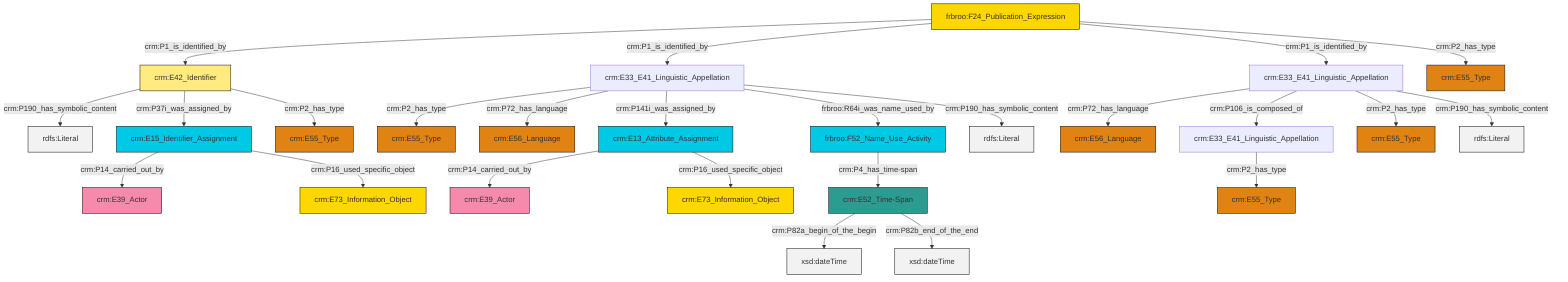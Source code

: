 graph TD
classDef Literal fill:#f2f2f2,stroke:#000000;
classDef CRM_Entity fill:#FFFFFF,stroke:#000000;
classDef Temporal_Entity fill:#00C9E6, stroke:#000000;
classDef Type fill:#E18312, stroke:#000000;
classDef Time-Span fill:#2C9C91, stroke:#000000;
classDef Appellation fill:#FFEB7F, stroke:#000000;
classDef Place fill:#008836, stroke:#000000;
classDef Persistent_Item fill:#B266B2, stroke:#000000;
classDef Conceptual_Object fill:#FFD700, stroke:#000000;
classDef Physical_Thing fill:#D2B48C, stroke:#000000;
classDef Actor fill:#f58aad, stroke:#000000;
classDef PC_Classes fill:#4ce600, stroke:#000000;
classDef Multi fill:#cccccc,stroke:#000000;

8["crm:E15_Identifier_Assignment"]:::Temporal_Entity -->|crm:P14_carried_out_by| 9["crm:E39_Actor"]:::Actor
12["crm:E33_E41_Linguistic_Appellation"]:::Default -->|crm:P2_has_type| 13["crm:E55_Type"]:::Type
14["frbroo:F24_Publication_Expression"]:::Conceptual_Object -->|crm:P1_is_identified_by| 15["crm:E42_Identifier"]:::Appellation
2["crm:E13_Attribute_Assignment"]:::Temporal_Entity -->|crm:P14_carried_out_by| 16["crm:E39_Actor"]:::Actor
15["crm:E42_Identifier"]:::Appellation -->|crm:P190_has_symbolic_content| 17[rdfs:Literal]:::Literal
20["crm:E33_E41_Linguistic_Appellation"]:::Default -->|crm:P72_has_language| 0["crm:E56_Language"]:::Type
21["crm:E52_Time-Span"]:::Time-Span -->|crm:P82a_begin_of_the_begin| 22[xsd:dateTime]:::Literal
14["frbroo:F24_Publication_Expression"]:::Conceptual_Object -->|crm:P1_is_identified_by| 12["crm:E33_E41_Linguistic_Appellation"]:::Default
12["crm:E33_E41_Linguistic_Appellation"]:::Default -->|crm:P72_has_language| 26["crm:E56_Language"]:::Type
14["frbroo:F24_Publication_Expression"]:::Conceptual_Object -->|crm:P1_is_identified_by| 20["crm:E33_E41_Linguistic_Appellation"]:::Default
20["crm:E33_E41_Linguistic_Appellation"]:::Default -->|crm:P106_is_composed_of| 4["crm:E33_E41_Linguistic_Appellation"]:::Default
21["crm:E52_Time-Span"]:::Time-Span -->|crm:P82b_end_of_the_end| 33[xsd:dateTime]:::Literal
15["crm:E42_Identifier"]:::Appellation -->|crm:P37i_was_assigned_by| 8["crm:E15_Identifier_Assignment"]:::Temporal_Entity
12["crm:E33_E41_Linguistic_Appellation"]:::Default -->|crm:P141i_was_assigned_by| 2["crm:E13_Attribute_Assignment"]:::Temporal_Entity
8["crm:E15_Identifier_Assignment"]:::Temporal_Entity -->|crm:P16_used_specific_object| 39["crm:E73_Information_Object"]:::Conceptual_Object
4["crm:E33_E41_Linguistic_Appellation"]:::Default -->|crm:P2_has_type| 6["crm:E55_Type"]:::Type
20["crm:E33_E41_Linguistic_Appellation"]:::Default -->|crm:P2_has_type| 31["crm:E55_Type"]:::Type
14["frbroo:F24_Publication_Expression"]:::Conceptual_Object -->|crm:P2_has_type| 37["crm:E55_Type"]:::Type
12["crm:E33_E41_Linguistic_Appellation"]:::Default -->|frbroo:R64i_was_name_used_by| 29["frbroo:F52_Name_Use_Activity"]:::Temporal_Entity
29["frbroo:F52_Name_Use_Activity"]:::Temporal_Entity -->|crm:P4_has_time-span| 21["crm:E52_Time-Span"]:::Time-Span
20["crm:E33_E41_Linguistic_Appellation"]:::Default -->|crm:P190_has_symbolic_content| 43[rdfs:Literal]:::Literal
12["crm:E33_E41_Linguistic_Appellation"]:::Default -->|crm:P190_has_symbolic_content| 44[rdfs:Literal]:::Literal
15["crm:E42_Identifier"]:::Appellation -->|crm:P2_has_type| 10["crm:E55_Type"]:::Type
2["crm:E13_Attribute_Assignment"]:::Temporal_Entity -->|crm:P16_used_specific_object| 27["crm:E73_Information_Object"]:::Conceptual_Object